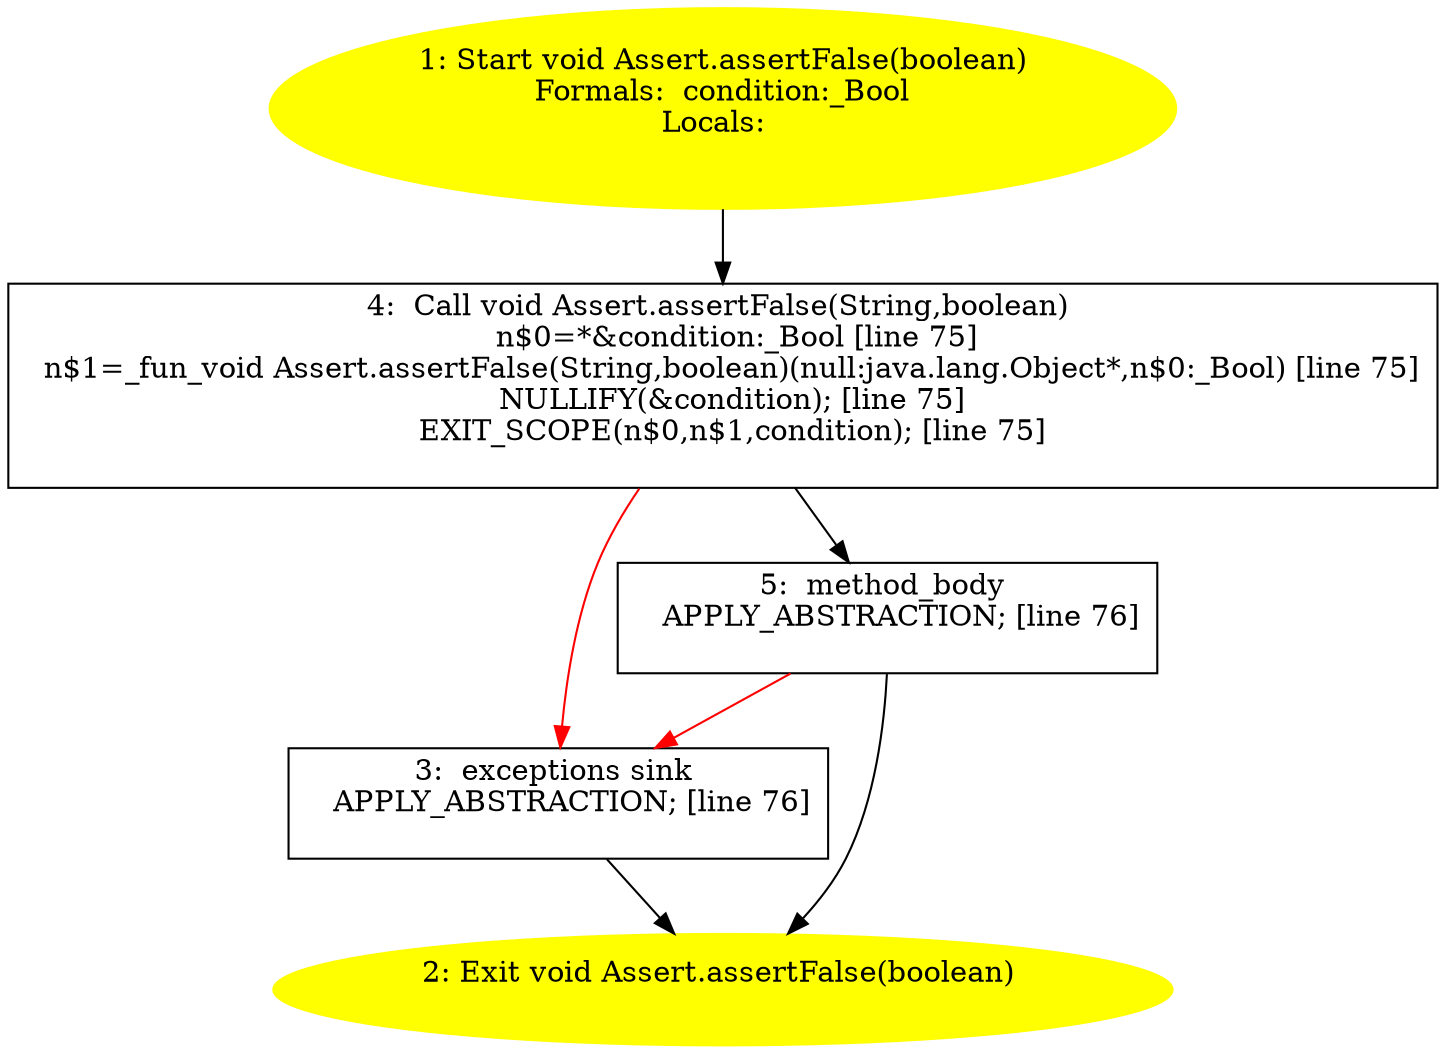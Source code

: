 /* @generated */
digraph cfg {
"org.junit.Assert.assertFalse(boolean):void.9d95b568bc83f519b765d37243951745_1" [label="1: Start void Assert.assertFalse(boolean)\nFormals:  condition:_Bool\nLocals:  \n  " color=yellow style=filled]
	

	 "org.junit.Assert.assertFalse(boolean):void.9d95b568bc83f519b765d37243951745_1" -> "org.junit.Assert.assertFalse(boolean):void.9d95b568bc83f519b765d37243951745_4" ;
"org.junit.Assert.assertFalse(boolean):void.9d95b568bc83f519b765d37243951745_2" [label="2: Exit void Assert.assertFalse(boolean) \n  " color=yellow style=filled]
	

"org.junit.Assert.assertFalse(boolean):void.9d95b568bc83f519b765d37243951745_3" [label="3:  exceptions sink \n   APPLY_ABSTRACTION; [line 76]\n " shape="box"]
	

	 "org.junit.Assert.assertFalse(boolean):void.9d95b568bc83f519b765d37243951745_3" -> "org.junit.Assert.assertFalse(boolean):void.9d95b568bc83f519b765d37243951745_2" ;
"org.junit.Assert.assertFalse(boolean):void.9d95b568bc83f519b765d37243951745_4" [label="4:  Call void Assert.assertFalse(String,boolean) \n   n$0=*&condition:_Bool [line 75]\n  n$1=_fun_void Assert.assertFalse(String,boolean)(null:java.lang.Object*,n$0:_Bool) [line 75]\n  NULLIFY(&condition); [line 75]\n  EXIT_SCOPE(n$0,n$1,condition); [line 75]\n " shape="box"]
	

	 "org.junit.Assert.assertFalse(boolean):void.9d95b568bc83f519b765d37243951745_4" -> "org.junit.Assert.assertFalse(boolean):void.9d95b568bc83f519b765d37243951745_5" ;
	 "org.junit.Assert.assertFalse(boolean):void.9d95b568bc83f519b765d37243951745_4" -> "org.junit.Assert.assertFalse(boolean):void.9d95b568bc83f519b765d37243951745_3" [color="red" ];
"org.junit.Assert.assertFalse(boolean):void.9d95b568bc83f519b765d37243951745_5" [label="5:  method_body \n   APPLY_ABSTRACTION; [line 76]\n " shape="box"]
	

	 "org.junit.Assert.assertFalse(boolean):void.9d95b568bc83f519b765d37243951745_5" -> "org.junit.Assert.assertFalse(boolean):void.9d95b568bc83f519b765d37243951745_2" ;
	 "org.junit.Assert.assertFalse(boolean):void.9d95b568bc83f519b765d37243951745_5" -> "org.junit.Assert.assertFalse(boolean):void.9d95b568bc83f519b765d37243951745_3" [color="red" ];
}

